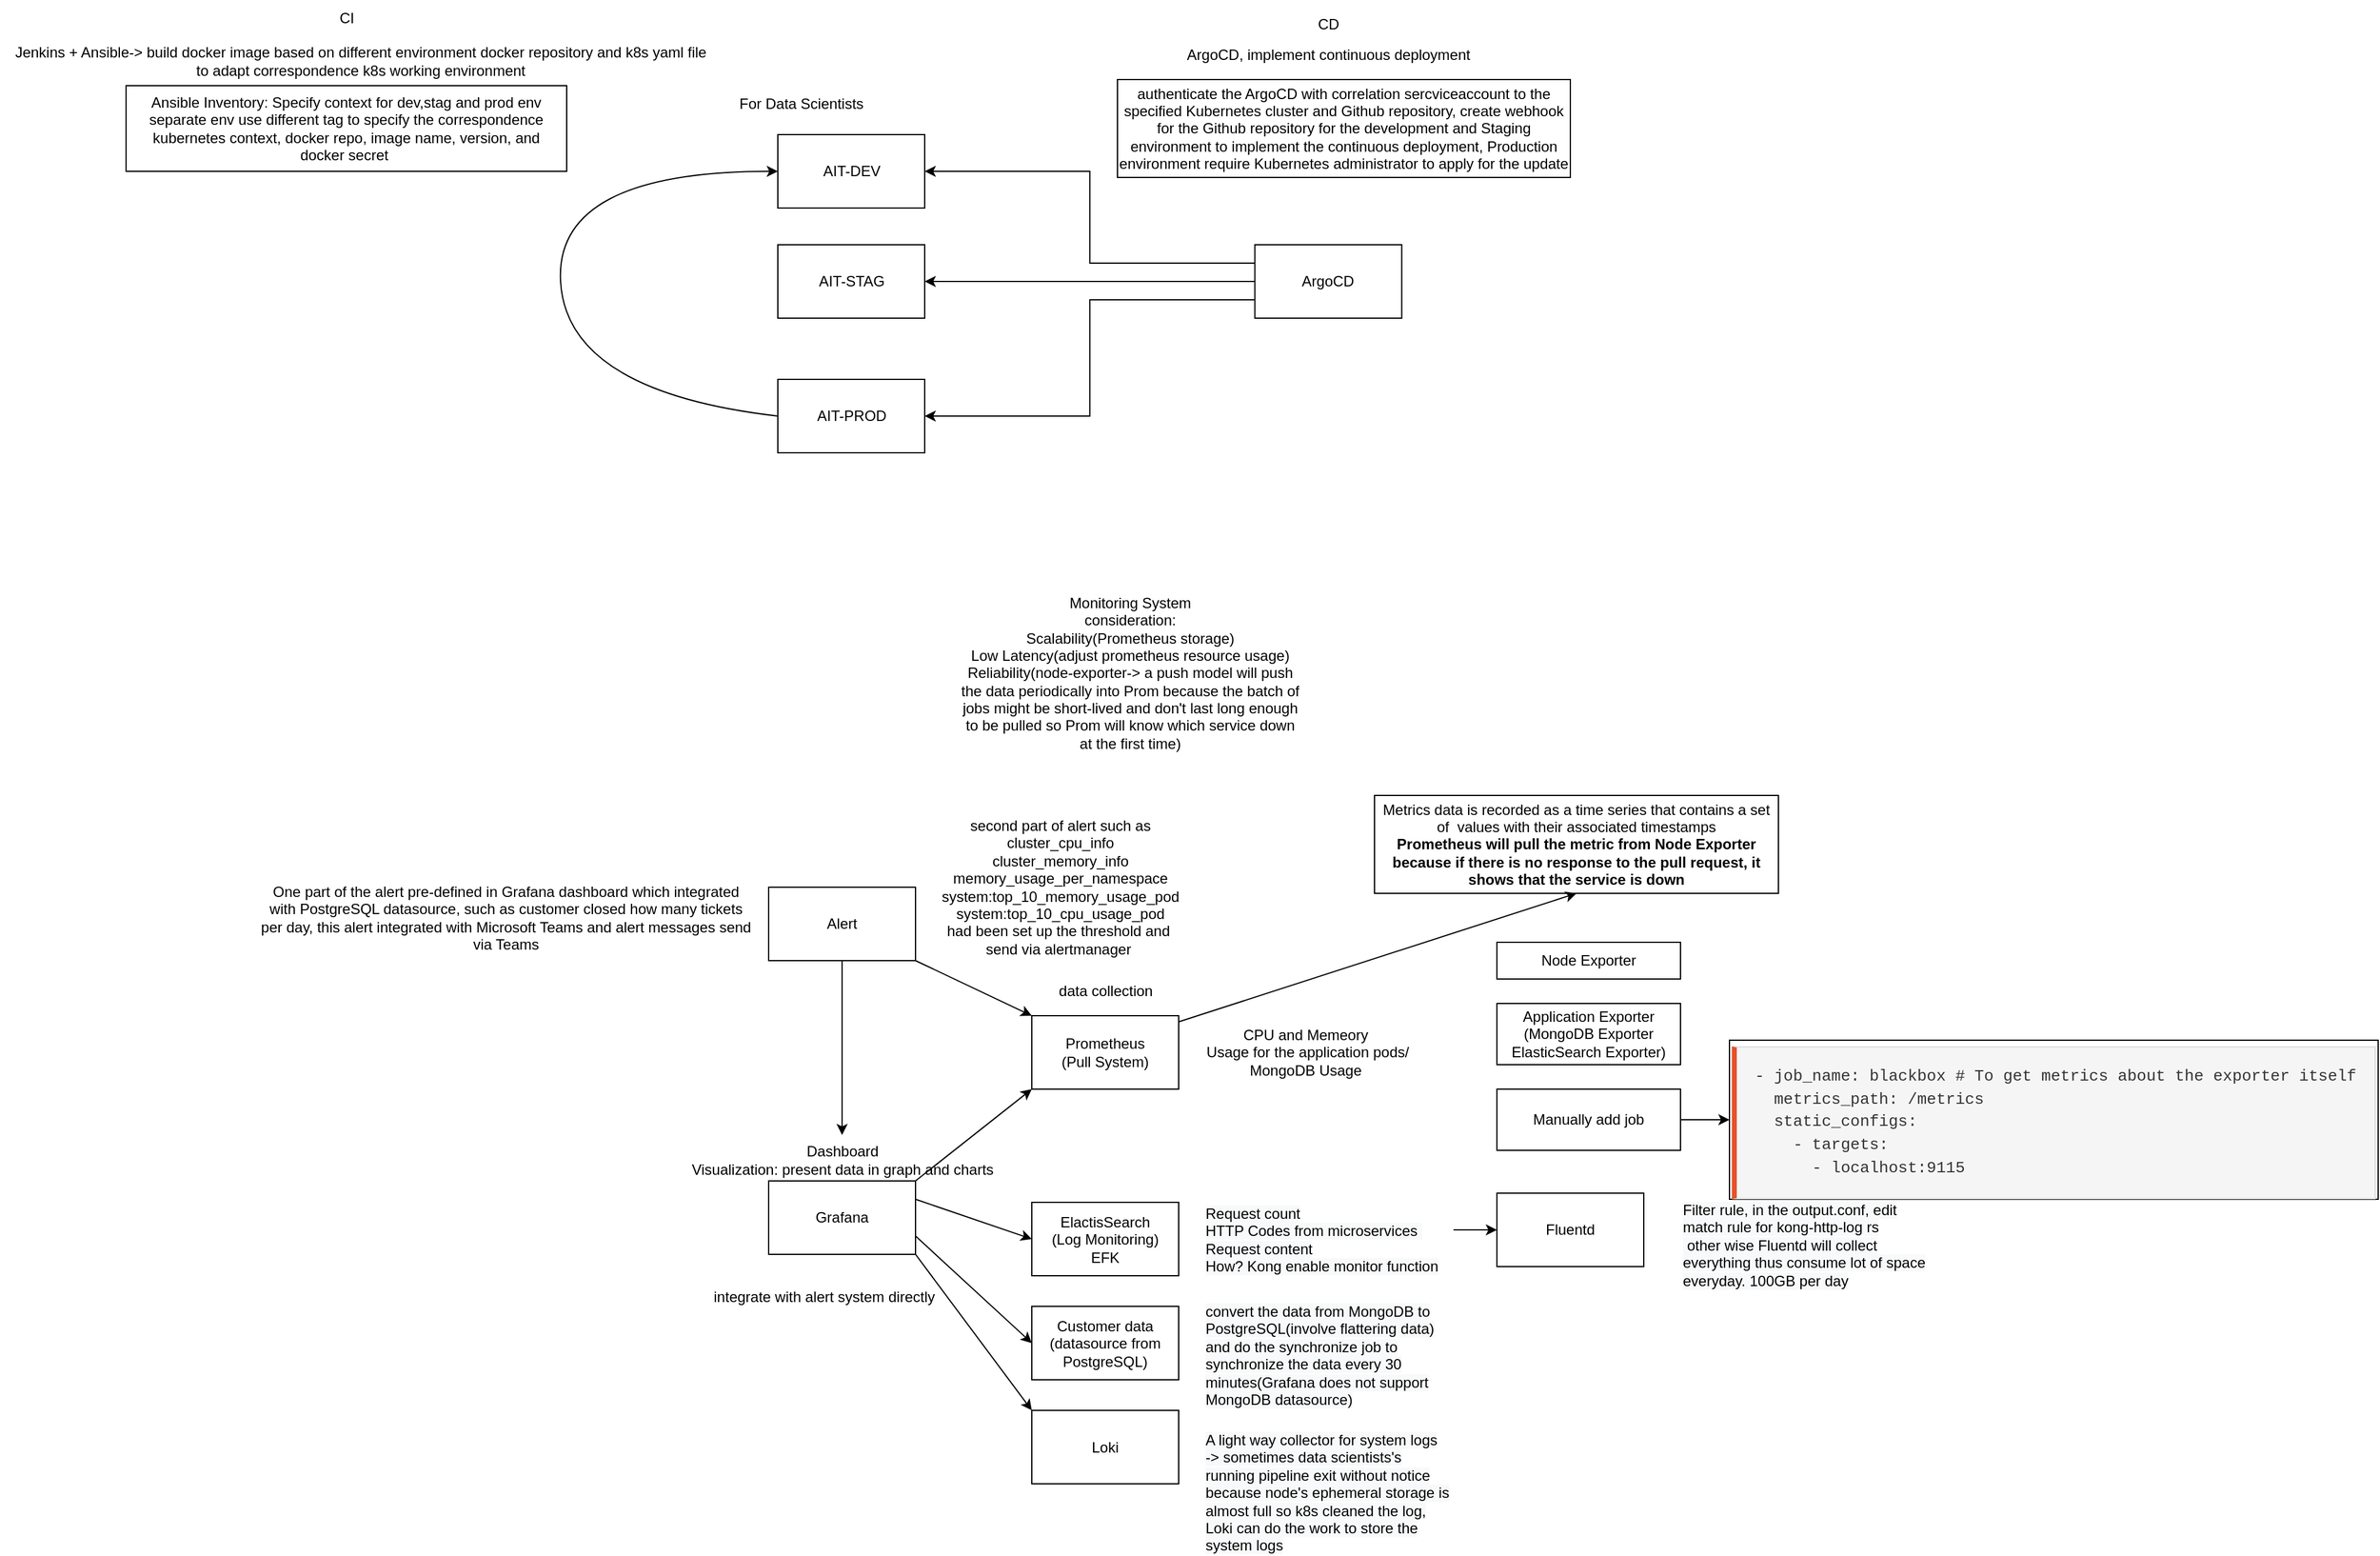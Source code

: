 <mxfile version="20.3.2" type="github">
  <diagram id="m62H5eGzoJ7IRP_rFqw5" name="第 1 页">
    <mxGraphModel dx="2406" dy="2158" grid="1" gridSize="10" guides="1" tooltips="1" connect="1" arrows="1" fold="1" page="1" pageScale="1" pageWidth="980" pageHeight="1390" math="0" shadow="0">
      <root>
        <mxCell id="0" />
        <mxCell id="1" parent="0" />
        <mxCell id="6kirDKqHaLSGj2kyiDX6-1" value="AIT-DEV" style="rounded=0;whiteSpace=wrap;html=1;" parent="1" vertex="1">
          <mxGeometry x="162.5" y="20" width="120" height="60" as="geometry" />
        </mxCell>
        <mxCell id="6kirDKqHaLSGj2kyiDX6-2" value="AIT-STAG" style="rounded=0;whiteSpace=wrap;html=1;" parent="1" vertex="1">
          <mxGeometry x="162.5" y="110" width="120" height="60" as="geometry" />
        </mxCell>
        <mxCell id="6kirDKqHaLSGj2kyiDX6-3" value="AIT-PROD" style="rounded=0;whiteSpace=wrap;html=1;" parent="1" vertex="1">
          <mxGeometry x="162.5" y="220" width="120" height="60" as="geometry" />
        </mxCell>
        <mxCell id="6kirDKqHaLSGj2kyiDX6-4" value="For Data Scientists&amp;nbsp;" style="text;html=1;align=center;verticalAlign=middle;resizable=0;points=[];autosize=1;strokeColor=none;fillColor=none;" parent="1" vertex="1">
          <mxGeometry x="117.5" y="-20" width="130" height="30" as="geometry" />
        </mxCell>
        <mxCell id="6kirDKqHaLSGj2kyiDX6-5" value="Grafana" style="whiteSpace=wrap;html=1;" parent="1" vertex="1">
          <mxGeometry x="155" y="875" width="120" height="60" as="geometry" />
        </mxCell>
        <mxCell id="6kirDKqHaLSGj2kyiDX6-6" value="Monitoring System&lt;br&gt;consideration:&lt;br&gt;Scalability(Prometheus storage)&lt;br&gt;Low Latency(adjust prometheus resource usage)&lt;br&gt;Reliability(node-exporter-&amp;gt; a push model will push &lt;br&gt;the data periodically into Prom because the batch of &lt;br&gt;jobs might be short-lived and don&#39;t last long enough &lt;br&gt;to be pulled so Prom will know which service down &lt;br&gt;at the first time)" style="text;html=1;align=center;verticalAlign=middle;resizable=0;points=[];autosize=1;strokeColor=none;fillColor=none;" parent="1" vertex="1">
          <mxGeometry x="300" y="390" width="300" height="140" as="geometry" />
        </mxCell>
        <mxCell id="6kirDKqHaLSGj2kyiDX6-7" value="Prometheus&lt;br&gt;(Pull System)" style="whiteSpace=wrap;html=1;" parent="1" vertex="1">
          <mxGeometry x="370" y="740" width="120" height="60" as="geometry" />
        </mxCell>
        <mxCell id="6kirDKqHaLSGj2kyiDX6-8" value="CPU and Memeory&amp;nbsp;&lt;br&gt;Usage for the application pods/&lt;br&gt;MongoDB Usage&amp;nbsp;" style="text;html=1;align=center;verticalAlign=middle;resizable=0;points=[];autosize=1;strokeColor=none;fillColor=none;" parent="1" vertex="1">
          <mxGeometry x="500" y="740" width="190" height="60" as="geometry" />
        </mxCell>
        <mxCell id="6kirDKqHaLSGj2kyiDX6-9" value="Customer data&lt;br&gt;(datasource from PostgreSQL)" style="whiteSpace=wrap;html=1;" parent="1" vertex="1">
          <mxGeometry x="370" y="977.5" width="120" height="60" as="geometry" />
        </mxCell>
        <mxCell id="6kirDKqHaLSGj2kyiDX6-10" value="ElactisSearch&lt;br&gt;(Log Monitoring)&lt;br&gt;EFK" style="whiteSpace=wrap;html=1;" parent="1" vertex="1">
          <mxGeometry x="370" y="892.5" width="120" height="60" as="geometry" />
        </mxCell>
        <mxCell id="6kirDKqHaLSGj2kyiDX6-13" value="Dashboard&lt;br&gt;Visualization: present data in graph and charts" style="text;html=1;align=center;verticalAlign=middle;resizable=0;points=[];autosize=1;strokeColor=none;fillColor=none;" parent="1" vertex="1">
          <mxGeometry x="80" y="837.5" width="270" height="40" as="geometry" />
        </mxCell>
        <mxCell id="6kirDKqHaLSGj2kyiDX6-15" value="data collection" style="text;html=1;align=center;verticalAlign=middle;resizable=0;points=[];autosize=1;strokeColor=none;fillColor=none;" parent="1" vertex="1">
          <mxGeometry x="380" y="705" width="100" height="30" as="geometry" />
        </mxCell>
        <mxCell id="6kirDKqHaLSGj2kyiDX6-37" value="" style="edgeStyle=orthogonalEdgeStyle;rounded=0;orthogonalLoop=1;jettySize=auto;html=1;" parent="1" source="6kirDKqHaLSGj2kyiDX6-16" target="6kirDKqHaLSGj2kyiDX6-17" edge="1">
          <mxGeometry relative="1" as="geometry" />
        </mxCell>
        <mxCell id="6kirDKqHaLSGj2kyiDX6-16" value="&lt;span style=&quot;color: rgb(0, 0, 0); font-family: Helvetica; font-size: 12px; font-style: normal; font-variant-ligatures: normal; font-variant-caps: normal; font-weight: 400; letter-spacing: normal; orphans: 2; text-align: center; text-indent: 0px; text-transform: none; widows: 2; word-spacing: 0px; -webkit-text-stroke-width: 0px; background-color: rgb(248, 249, 250); text-decoration-thickness: initial; text-decoration-style: initial; text-decoration-color: initial; float: none; display: inline !important;&quot;&gt;Request count&lt;br&gt;&lt;span style=&quot;&quot;&gt;HTTP Codes from microservices&lt;/span&gt;&amp;nbsp;&lt;br&gt;Request content&lt;br&gt;How? Kong enable monitor function&lt;br&gt;&lt;/span&gt;" style="text;whiteSpace=wrap;html=1;" parent="1" vertex="1">
          <mxGeometry x="510" y="887.5" width="204.5" height="55" as="geometry" />
        </mxCell>
        <mxCell id="6kirDKqHaLSGj2kyiDX6-17" value="Fluentd" style="whiteSpace=wrap;html=1;" parent="1" vertex="1">
          <mxGeometry x="750" y="885" width="120" height="60" as="geometry" />
        </mxCell>
        <mxCell id="6kirDKqHaLSGj2kyiDX6-18" value="&lt;span style=&quot;color: rgb(0, 0, 0); font-family: Helvetica; font-size: 12px; font-style: normal; font-variant-ligatures: normal; font-variant-caps: normal; font-weight: 400; letter-spacing: normal; orphans: 2; text-align: center; text-indent: 0px; text-transform: none; widows: 2; word-spacing: 0px; -webkit-text-stroke-width: 0px; background-color: rgb(248, 249, 250); text-decoration-thickness: initial; text-decoration-style: initial; text-decoration-color: initial; float: none; display: inline !important;&quot;&gt;Filter rule, in the output.conf, edit match rule for kong-http-log rs&lt;br&gt;&amp;nbsp;other wise Fluentd will collect everything thus consume lot of space everyday. 100GB per day&lt;br&gt;&lt;/span&gt;" style="text;whiteSpace=wrap;html=1;" parent="1" vertex="1">
          <mxGeometry x="900" y="885" width="204.5" height="55" as="geometry" />
        </mxCell>
        <mxCell id="6kirDKqHaLSGj2kyiDX6-19" value="Loki" style="whiteSpace=wrap;html=1;" parent="1" vertex="1">
          <mxGeometry x="370" y="1062.5" width="120" height="60" as="geometry" />
        </mxCell>
        <mxCell id="6kirDKqHaLSGj2kyiDX6-20" value="&lt;span style=&quot;color: rgb(0, 0, 0); font-family: Helvetica; font-size: 12px; font-style: normal; font-variant-ligatures: normal; font-variant-caps: normal; font-weight: 400; letter-spacing: normal; orphans: 2; text-align: center; text-indent: 0px; text-transform: none; widows: 2; word-spacing: 0px; -webkit-text-stroke-width: 0px; background-color: rgb(248, 249, 250); text-decoration-thickness: initial; text-decoration-style: initial; text-decoration-color: initial; float: none; display: inline !important;&quot;&gt;convert the data from MongoDB to PostgreSQL(involve flattering data) and do the synchronize job to synchronize the data every 30 minutes(Grafana does not support MongoDB datasource)&lt;br&gt;&lt;/span&gt;" style="text;whiteSpace=wrap;html=1;" parent="1" vertex="1">
          <mxGeometry x="510" y="967.5" width="204.5" height="55" as="geometry" />
        </mxCell>
        <mxCell id="6kirDKqHaLSGj2kyiDX6-22" value="&lt;span style=&quot;color: rgb(0, 0, 0); font-family: Helvetica; font-size: 12px; font-style: normal; font-variant-ligatures: normal; font-variant-caps: normal; font-weight: 400; letter-spacing: normal; orphans: 2; text-align: center; text-indent: 0px; text-transform: none; widows: 2; word-spacing: 0px; -webkit-text-stroke-width: 0px; background-color: rgb(248, 249, 250); text-decoration-thickness: initial; text-decoration-style: initial; text-decoration-color: initial; float: none; display: inline !important;&quot;&gt;A light way collector for system logs&lt;br&gt;-&amp;gt; sometimes data scientists&#39;s running pipeline exit without notice because node&#39;s ephemeral storage is almost full so k8s cleaned the log, Loki can do the work to store the system logs&lt;br&gt;&lt;/span&gt;" style="text;whiteSpace=wrap;html=1;" parent="1" vertex="1">
          <mxGeometry x="510" y="1072.5" width="204.5" height="55" as="geometry" />
        </mxCell>
        <mxCell id="6kirDKqHaLSGj2kyiDX6-23" value="Metrics data is recorded as a time series that contains a set of&amp;nbsp; values with their associated timestamps&lt;br&gt;&lt;b&gt;&lt;span style=&quot;&quot;&gt;Prometheus will pull the metric from Node Exporter because&amp;nbsp;&lt;/span&gt;&lt;span style=&quot;&quot;&gt;if there is no response to the pull request, it shows that the&amp;nbsp;&lt;/span&gt;&lt;span style=&quot;&quot;&gt;service is down&lt;/span&gt;&lt;/b&gt;" style="whiteSpace=wrap;html=1;" parent="1" vertex="1">
          <mxGeometry x="650" y="560" width="330" height="80" as="geometry" />
        </mxCell>
        <mxCell id="6kirDKqHaLSGj2kyiDX6-24" value="" style="endArrow=classic;html=1;rounded=0;entryX=0.5;entryY=1;entryDx=0;entryDy=0;" parent="1" target="6kirDKqHaLSGj2kyiDX6-23" edge="1">
          <mxGeometry width="50" height="50" relative="1" as="geometry">
            <mxPoint x="490" y="745" as="sourcePoint" />
            <mxPoint x="540" y="695" as="targetPoint" />
          </mxGeometry>
        </mxCell>
        <mxCell id="6kirDKqHaLSGj2kyiDX6-25" value="Alert" style="whiteSpace=wrap;html=1;" parent="1" vertex="1">
          <mxGeometry x="155" y="635" width="120" height="60" as="geometry" />
        </mxCell>
        <mxCell id="6kirDKqHaLSGj2kyiDX6-27" value="integrate with alert system directly" style="text;html=1;align=center;verticalAlign=middle;resizable=0;points=[];autosize=1;strokeColor=none;fillColor=none;" parent="1" vertex="1">
          <mxGeometry x="100" y="955" width="200" height="30" as="geometry" />
        </mxCell>
        <mxCell id="6kirDKqHaLSGj2kyiDX6-28" value="" style="endArrow=classic;html=1;rounded=0;entryX=0;entryY=0;entryDx=0;entryDy=0;exitX=1;exitY=1;exitDx=0;exitDy=0;" parent="1" source="6kirDKqHaLSGj2kyiDX6-25" target="6kirDKqHaLSGj2kyiDX6-7" edge="1">
          <mxGeometry width="50" height="50" relative="1" as="geometry">
            <mxPoint x="275" y="875" as="sourcePoint" />
            <mxPoint x="325" y="825" as="targetPoint" />
          </mxGeometry>
        </mxCell>
        <mxCell id="6kirDKqHaLSGj2kyiDX6-29" value="" style="endArrow=classic;html=1;rounded=0;exitX=0.5;exitY=1;exitDx=0;exitDy=0;" parent="1" source="6kirDKqHaLSGj2kyiDX6-25" target="6kirDKqHaLSGj2kyiDX6-13" edge="1">
          <mxGeometry width="50" height="50" relative="1" as="geometry">
            <mxPoint x="300" y="970" as="sourcePoint" />
            <mxPoint x="350" y="920" as="targetPoint" />
          </mxGeometry>
        </mxCell>
        <mxCell id="6kirDKqHaLSGj2kyiDX6-31" value="One part of the alert pre-defined in Grafana dashboard which integrated &lt;br&gt;with PostgreSQL datasource, such as customer closed how many tickets&lt;br&gt;per day, this alert integrated with Microsoft Teams and alert messages send&lt;br&gt;via Teams" style="text;html=1;align=center;verticalAlign=middle;resizable=0;points=[];autosize=1;strokeColor=none;fillColor=none;" parent="1" vertex="1">
          <mxGeometry x="-270" y="625" width="420" height="70" as="geometry" />
        </mxCell>
        <mxCell id="6kirDKqHaLSGj2kyiDX6-32" value="second part of alert such as&lt;br&gt;&lt;span style=&quot;&quot;&gt;cluster_cpu_info&lt;/span&gt;&lt;br style=&quot;&quot;&gt;&lt;span style=&quot;&quot;&gt;cluster_memory_info&lt;/span&gt;&lt;br style=&quot;&quot;&gt;&lt;span style=&quot;&quot;&gt;memory_usage_per_namespace&lt;/span&gt;&lt;br style=&quot;&quot;&gt;&lt;span style=&quot;&quot;&gt;system:top_10_memory_usage_pod&lt;/span&gt;&lt;br style=&quot;&quot;&gt;&lt;span style=&quot;&quot;&gt;system:top_10_cpu_usage_pod&lt;br&gt;&lt;/span&gt;had been set up the threshold and&amp;nbsp;&lt;br&gt;send via alertmanager&amp;nbsp;" style="text;html=1;align=center;verticalAlign=middle;resizable=0;points=[];autosize=1;strokeColor=none;fillColor=none;" parent="1" vertex="1">
          <mxGeometry x="282.5" y="570" width="220" height="130" as="geometry" />
        </mxCell>
        <mxCell id="6kirDKqHaLSGj2kyiDX6-33" value="" style="endArrow=classic;html=1;rounded=0;entryX=0;entryY=1;entryDx=0;entryDy=0;" parent="1" target="6kirDKqHaLSGj2kyiDX6-7" edge="1">
          <mxGeometry width="50" height="50" relative="1" as="geometry">
            <mxPoint x="275" y="875" as="sourcePoint" />
            <mxPoint x="325" y="825" as="targetPoint" />
          </mxGeometry>
        </mxCell>
        <mxCell id="6kirDKqHaLSGj2kyiDX6-34" value="" style="endArrow=classic;html=1;rounded=0;entryX=0;entryY=0.5;entryDx=0;entryDy=0;exitX=1;exitY=0.25;exitDx=0;exitDy=0;" parent="1" source="6kirDKqHaLSGj2kyiDX6-5" target="6kirDKqHaLSGj2kyiDX6-10" edge="1">
          <mxGeometry width="50" height="50" relative="1" as="geometry">
            <mxPoint x="280" y="890" as="sourcePoint" />
            <mxPoint x="340" y="870" as="targetPoint" />
          </mxGeometry>
        </mxCell>
        <mxCell id="6kirDKqHaLSGj2kyiDX6-35" value="" style="endArrow=classic;html=1;rounded=0;exitX=1;exitY=0.75;exitDx=0;exitDy=0;entryX=0;entryY=0.5;entryDx=0;entryDy=0;" parent="1" source="6kirDKqHaLSGj2kyiDX6-5" target="6kirDKqHaLSGj2kyiDX6-9" edge="1">
          <mxGeometry width="50" height="50" relative="1" as="geometry">
            <mxPoint x="530" y="860" as="sourcePoint" />
            <mxPoint x="580" y="810" as="targetPoint" />
          </mxGeometry>
        </mxCell>
        <mxCell id="6kirDKqHaLSGj2kyiDX6-36" value="" style="endArrow=classic;html=1;rounded=0;entryX=0;entryY=0;entryDx=0;entryDy=0;exitX=1;exitY=1;exitDx=0;exitDy=0;" parent="1" source="6kirDKqHaLSGj2kyiDX6-5" target="6kirDKqHaLSGj2kyiDX6-19" edge="1">
          <mxGeometry width="50" height="50" relative="1" as="geometry">
            <mxPoint x="235" y="1050" as="sourcePoint" />
            <mxPoint x="285" y="1000" as="targetPoint" />
          </mxGeometry>
        </mxCell>
        <mxCell id="6kirDKqHaLSGj2kyiDX6-40" value="" style="curved=1;endArrow=classic;html=1;rounded=0;entryX=0;entryY=0.5;entryDx=0;entryDy=0;exitX=0;exitY=0.5;exitDx=0;exitDy=0;" parent="1" source="6kirDKqHaLSGj2kyiDX6-3" target="6kirDKqHaLSGj2kyiDX6-1" edge="1">
          <mxGeometry width="50" height="50" relative="1" as="geometry">
            <mxPoint x="170" y="230" as="sourcePoint" />
            <mxPoint x="-10" y="180" as="targetPoint" />
            <Array as="points">
              <mxPoint x="-10" y="230" />
              <mxPoint x="-20" y="50" />
            </Array>
          </mxGeometry>
        </mxCell>
        <mxCell id="6kirDKqHaLSGj2kyiDX6-41" value="Ansible Inventory: Specify context for dev,stag and prod env&lt;br&gt;separate env use different tag to specify the correspondence kubernetes context, docker repo, image name, version, and &lt;br&gt;docker secret&amp;nbsp;" style="whiteSpace=wrap;html=1;" parent="1" vertex="1">
          <mxGeometry x="-370" y="-20" width="360" height="70" as="geometry" />
        </mxCell>
        <mxCell id="6kirDKqHaLSGj2kyiDX6-42" value="CI" style="text;html=1;align=center;verticalAlign=middle;resizable=0;points=[];autosize=1;strokeColor=none;fillColor=none;" parent="1" vertex="1">
          <mxGeometry x="-210" y="-90" width="40" height="30" as="geometry" />
        </mxCell>
        <mxCell id="6kirDKqHaLSGj2kyiDX6-43" value="CD" style="text;html=1;align=center;verticalAlign=middle;resizable=0;points=[];autosize=1;strokeColor=none;fillColor=none;" parent="1" vertex="1">
          <mxGeometry x="592.25" y="-85" width="40" height="30" as="geometry" />
        </mxCell>
        <mxCell id="6kirDKqHaLSGj2kyiDX6-45" style="edgeStyle=orthogonalEdgeStyle;rounded=0;orthogonalLoop=1;jettySize=auto;html=1;exitX=0;exitY=0.25;exitDx=0;exitDy=0;entryX=1;entryY=0.5;entryDx=0;entryDy=0;" parent="1" source="6kirDKqHaLSGj2kyiDX6-44" target="6kirDKqHaLSGj2kyiDX6-1" edge="1">
          <mxGeometry relative="1" as="geometry" />
        </mxCell>
        <mxCell id="6kirDKqHaLSGj2kyiDX6-47" style="edgeStyle=orthogonalEdgeStyle;rounded=0;orthogonalLoop=1;jettySize=auto;html=1;exitX=0;exitY=0.5;exitDx=0;exitDy=0;entryX=1;entryY=0.5;entryDx=0;entryDy=0;" parent="1" source="6kirDKqHaLSGj2kyiDX6-44" target="6kirDKqHaLSGj2kyiDX6-2" edge="1">
          <mxGeometry relative="1" as="geometry" />
        </mxCell>
        <mxCell id="6kirDKqHaLSGj2kyiDX6-48" style="edgeStyle=orthogonalEdgeStyle;rounded=0;orthogonalLoop=1;jettySize=auto;html=1;exitX=0;exitY=0.75;exitDx=0;exitDy=0;entryX=1;entryY=0.5;entryDx=0;entryDy=0;" parent="1" source="6kirDKqHaLSGj2kyiDX6-44" target="6kirDKqHaLSGj2kyiDX6-3" edge="1">
          <mxGeometry relative="1" as="geometry" />
        </mxCell>
        <mxCell id="6kirDKqHaLSGj2kyiDX6-44" value="ArgoCD" style="whiteSpace=wrap;html=1;" parent="1" vertex="1">
          <mxGeometry x="552.25" y="110" width="120" height="60" as="geometry" />
        </mxCell>
        <mxCell id="6kirDKqHaLSGj2kyiDX6-52" value="Jenkins + Ansible-&amp;gt; build docker image based on different environment docker repository and k8s yaml file&amp;nbsp;&lt;br&gt;to adapt correspondence k8s working environment&amp;nbsp;" style="text;html=1;align=center;verticalAlign=middle;resizable=0;points=[];autosize=1;strokeColor=none;fillColor=none;" parent="1" vertex="1">
          <mxGeometry x="-472.5" y="-60" width="590" height="40" as="geometry" />
        </mxCell>
        <mxCell id="6kirDKqHaLSGj2kyiDX6-55" value="ArgoCD, implement continuous deployment" style="text;html=1;align=center;verticalAlign=middle;resizable=0;points=[];autosize=1;strokeColor=none;fillColor=none;" parent="1" vertex="1">
          <mxGeometry x="487.25" y="-60" width="250" height="30" as="geometry" />
        </mxCell>
        <mxCell id="6kirDKqHaLSGj2kyiDX6-58" value="authenticate the ArgoCD with correlation sercviceaccount to the specified Kubernetes cluster and Github repository, create webhook for the Github repository for the development and Staging environment to implement the continuous deployment, Production environment require Kubernetes administrator to apply for the update" style="whiteSpace=wrap;html=1;" parent="1" vertex="1">
          <mxGeometry x="440" y="-25" width="370" height="80" as="geometry" />
        </mxCell>
        <mxCell id="RqT329c4Dlfehu-ZkpdL-3" value="Node Exporter" style="whiteSpace=wrap;html=1;" vertex="1" parent="1">
          <mxGeometry x="750" y="680" width="150" height="30" as="geometry" />
        </mxCell>
        <mxCell id="RqT329c4Dlfehu-ZkpdL-6" value="Application Exporter&lt;br&gt;(MongoDB Exporter&lt;br&gt;ElasticSearch Exporter)" style="whiteSpace=wrap;html=1;" vertex="1" parent="1">
          <mxGeometry x="750" y="730" width="150" height="50" as="geometry" />
        </mxCell>
        <mxCell id="RqT329c4Dlfehu-ZkpdL-7" value="&lt;br&gt;&lt;pre style=&quot;box-sizing: border-box; overflow: auto; font-family: &amp;quot;Courier New&amp;quot;, Monaco, Menlo, Consolas, monospace; font-size: 13px; padding: 15px; margin-top: 0px; margin-bottom: 10px; line-height: 1.429; color: rgb(51, 51, 51); word-break: break-all; overflow-wrap: break-word; background-color: rgb(245, 245, 245); border-width: 1px 1px 1px 4px; border-style: solid; border-color: rgb(221, 221, 221) rgb(221, 221, 221) rgb(221, 221, 221) rgb(230, 82, 44); border-image: initial; border-radius: 0px; text-align: start;&quot;&gt;&lt;code style=&quot;box-sizing: border-box; font-family: Menlo, Monaco, Consolas, &amp;quot;Courier New&amp;quot;, monospace; font-size: inherit; padding: 0px; color: inherit; background-color: transparent; border-radius: 0px;&quot; class=&quot;yaml&quot;&gt;- job_name: blackbox # To get metrics about the exporter itself&lt;br&gt;  metrics_path: /metrics&lt;br&gt;  static_configs:&lt;br&gt;    - targets:&lt;br&gt;      - localhost:9115&lt;/code&gt;&lt;/pre&gt;" style="whiteSpace=wrap;html=1;" vertex="1" parent="1">
          <mxGeometry x="940" y="760" width="530" height="130" as="geometry" />
        </mxCell>
        <mxCell id="RqT329c4Dlfehu-ZkpdL-12" style="edgeStyle=orthogonalEdgeStyle;rounded=0;orthogonalLoop=1;jettySize=auto;html=1;exitX=1;exitY=0.5;exitDx=0;exitDy=0;" edge="1" parent="1" source="RqT329c4Dlfehu-ZkpdL-10" target="RqT329c4Dlfehu-ZkpdL-7">
          <mxGeometry relative="1" as="geometry" />
        </mxCell>
        <mxCell id="RqT329c4Dlfehu-ZkpdL-10" value="Manually add job" style="whiteSpace=wrap;html=1;" vertex="1" parent="1">
          <mxGeometry x="750" y="800" width="150" height="50" as="geometry" />
        </mxCell>
      </root>
    </mxGraphModel>
  </diagram>
</mxfile>
